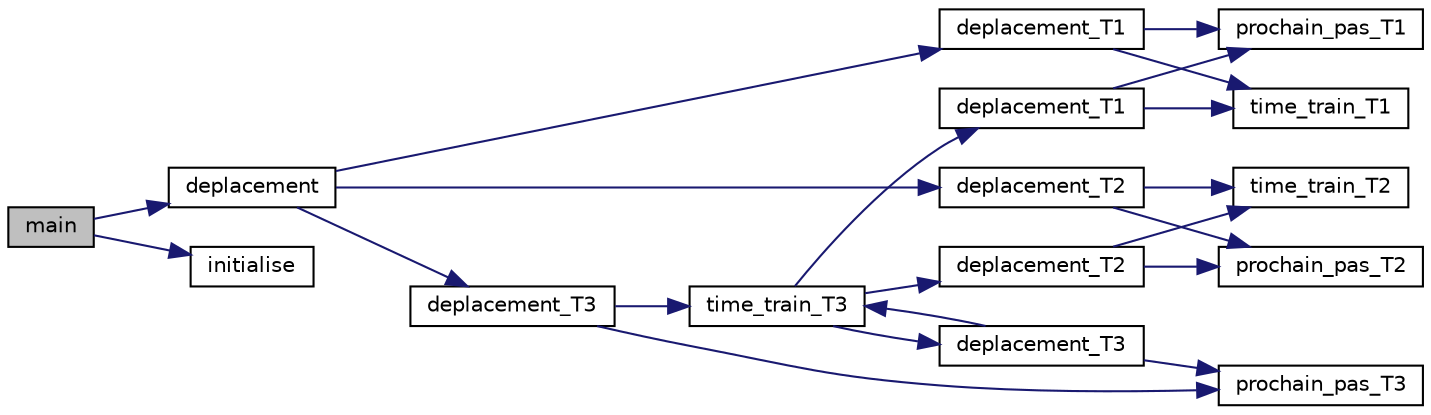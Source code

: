 digraph "main"
{
  edge [fontname="Helvetica",fontsize="10",labelfontname="Helvetica",labelfontsize="10"];
  node [fontname="Helvetica",fontsize="10",shape=record];
  rankdir="LR";
  Node1 [label="main",height=0.2,width=0.4,color="black", fillcolor="grey75", style="filled", fontcolor="black"];
  Node1 -> Node2 [color="midnightblue",fontsize="10",style="solid",fontname="Helvetica"];
  Node2 [label="deplacement",height=0.2,width=0.4,color="black", fillcolor="white", style="filled",URL="$ptr__projet__mutex_8c.html#a2b5c951aa3105f80a3fa387727f9eeaf"];
  Node2 -> Node3 [color="midnightblue",fontsize="10",style="solid",fontname="Helvetica"];
  Node3 [label="deplacement_T1",height=0.2,width=0.4,color="black", fillcolor="white", style="filled",URL="$ptr__projet__mutex_8c.html#a048e6ad5e3cd27b0c79476149f67980c"];
  Node3 -> Node4 [color="midnightblue",fontsize="10",style="solid",fontname="Helvetica"];
  Node4 [label="prochain_pas_T1",height=0.2,width=0.4,color="black", fillcolor="white", style="filled",URL="$thread_8h.html#aff6bc32e57d47216217ebbb7890bf4af"];
  Node3 -> Node5 [color="midnightblue",fontsize="10",style="solid",fontname="Helvetica"];
  Node5 [label="time_train_T1",height=0.2,width=0.4,color="black", fillcolor="white", style="filled",URL="$thread_8h.html#a97ecb557842d66a63215cdf696f6d993"];
  Node2 -> Node6 [color="midnightblue",fontsize="10",style="solid",fontname="Helvetica"];
  Node6 [label="deplacement_T2",height=0.2,width=0.4,color="black", fillcolor="white", style="filled",URL="$ptr__projet__mutex_8c.html#ad88c2d8f33c81d70265ea81dc11383d2"];
  Node6 -> Node7 [color="midnightblue",fontsize="10",style="solid",fontname="Helvetica"];
  Node7 [label="prochain_pas_T2",height=0.2,width=0.4,color="black", fillcolor="white", style="filled",URL="$thread_8h.html#a469e2bd2c231515df970dba87c13e16c"];
  Node6 -> Node8 [color="midnightblue",fontsize="10",style="solid",fontname="Helvetica"];
  Node8 [label="time_train_T2",height=0.2,width=0.4,color="black", fillcolor="white", style="filled",URL="$thread_8h.html#a4d2b882cc832c29fc37db431e3c5ff03"];
  Node2 -> Node9 [color="midnightblue",fontsize="10",style="solid",fontname="Helvetica"];
  Node9 [label="deplacement_T3",height=0.2,width=0.4,color="black", fillcolor="white", style="filled",URL="$ptr__projet__mutex_8c.html#a70930ab85f760e6326787315ced718f2"];
  Node9 -> Node10 [color="midnightblue",fontsize="10",style="solid",fontname="Helvetica"];
  Node10 [label="prochain_pas_T3",height=0.2,width=0.4,color="black", fillcolor="white", style="filled",URL="$thread_8h.html#a170e106aa147f3835461922f4bbe14e5"];
  Node9 -> Node11 [color="midnightblue",fontsize="10",style="solid",fontname="Helvetica"];
  Node11 [label="time_train_T3",height=0.2,width=0.4,color="black", fillcolor="white", style="filled",URL="$thread_8h.html#aecb2e7d539e0265c8fa7dfbfcd3da1de"];
  Node11 -> Node12 [color="midnightblue",fontsize="10",style="solid",fontname="Helvetica"];
  Node12 [label="deplacement_T1",height=0.2,width=0.4,color="black", fillcolor="white", style="filled",URL="$thread_8h.html#a048e6ad5e3cd27b0c79476149f67980c"];
  Node12 -> Node4 [color="midnightblue",fontsize="10",style="solid",fontname="Helvetica"];
  Node12 -> Node5 [color="midnightblue",fontsize="10",style="solid",fontname="Helvetica"];
  Node11 -> Node13 [color="midnightblue",fontsize="10",style="solid",fontname="Helvetica"];
  Node13 [label="deplacement_T2",height=0.2,width=0.4,color="black", fillcolor="white", style="filled",URL="$thread_8h.html#ad88c2d8f33c81d70265ea81dc11383d2"];
  Node13 -> Node7 [color="midnightblue",fontsize="10",style="solid",fontname="Helvetica"];
  Node13 -> Node8 [color="midnightblue",fontsize="10",style="solid",fontname="Helvetica"];
  Node11 -> Node14 [color="midnightblue",fontsize="10",style="solid",fontname="Helvetica"];
  Node14 [label="deplacement_T3",height=0.2,width=0.4,color="black", fillcolor="white", style="filled",URL="$thread_8h.html#a70930ab85f760e6326787315ced718f2"];
  Node14 -> Node10 [color="midnightblue",fontsize="10",style="solid",fontname="Helvetica"];
  Node14 -> Node11 [color="midnightblue",fontsize="10",style="solid",fontname="Helvetica"];
  Node1 -> Node15 [color="midnightblue",fontsize="10",style="solid",fontname="Helvetica"];
  Node15 [label="initialise",height=0.2,width=0.4,color="black", fillcolor="white", style="filled",URL="$thread_8h.html#a18abf8b19283101238a77c9e6865b673"];
}
